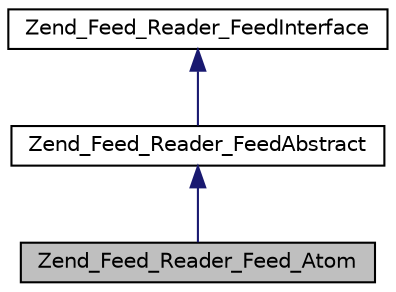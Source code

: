 digraph G
{
  edge [fontname="Helvetica",fontsize="10",labelfontname="Helvetica",labelfontsize="10"];
  node [fontname="Helvetica",fontsize="10",shape=record];
  Node1 [label="Zend_Feed_Reader_Feed_Atom",height=0.2,width=0.4,color="black", fillcolor="grey75", style="filled" fontcolor="black"];
  Node2 -> Node1 [dir="back",color="midnightblue",fontsize="10",style="solid",fontname="Helvetica"];
  Node2 [label="Zend_Feed_Reader_FeedAbstract",height=0.2,width=0.4,color="black", fillcolor="white", style="filled",URL="$class_zend___feed___reader___feed_abstract.html"];
  Node3 -> Node2 [dir="back",color="midnightblue",fontsize="10",style="solid",fontname="Helvetica"];
  Node3 [label="Zend_Feed_Reader_FeedInterface",height=0.2,width=0.4,color="black", fillcolor="white", style="filled",URL="$interface_zend___feed___reader___feed_interface.html"];
}
